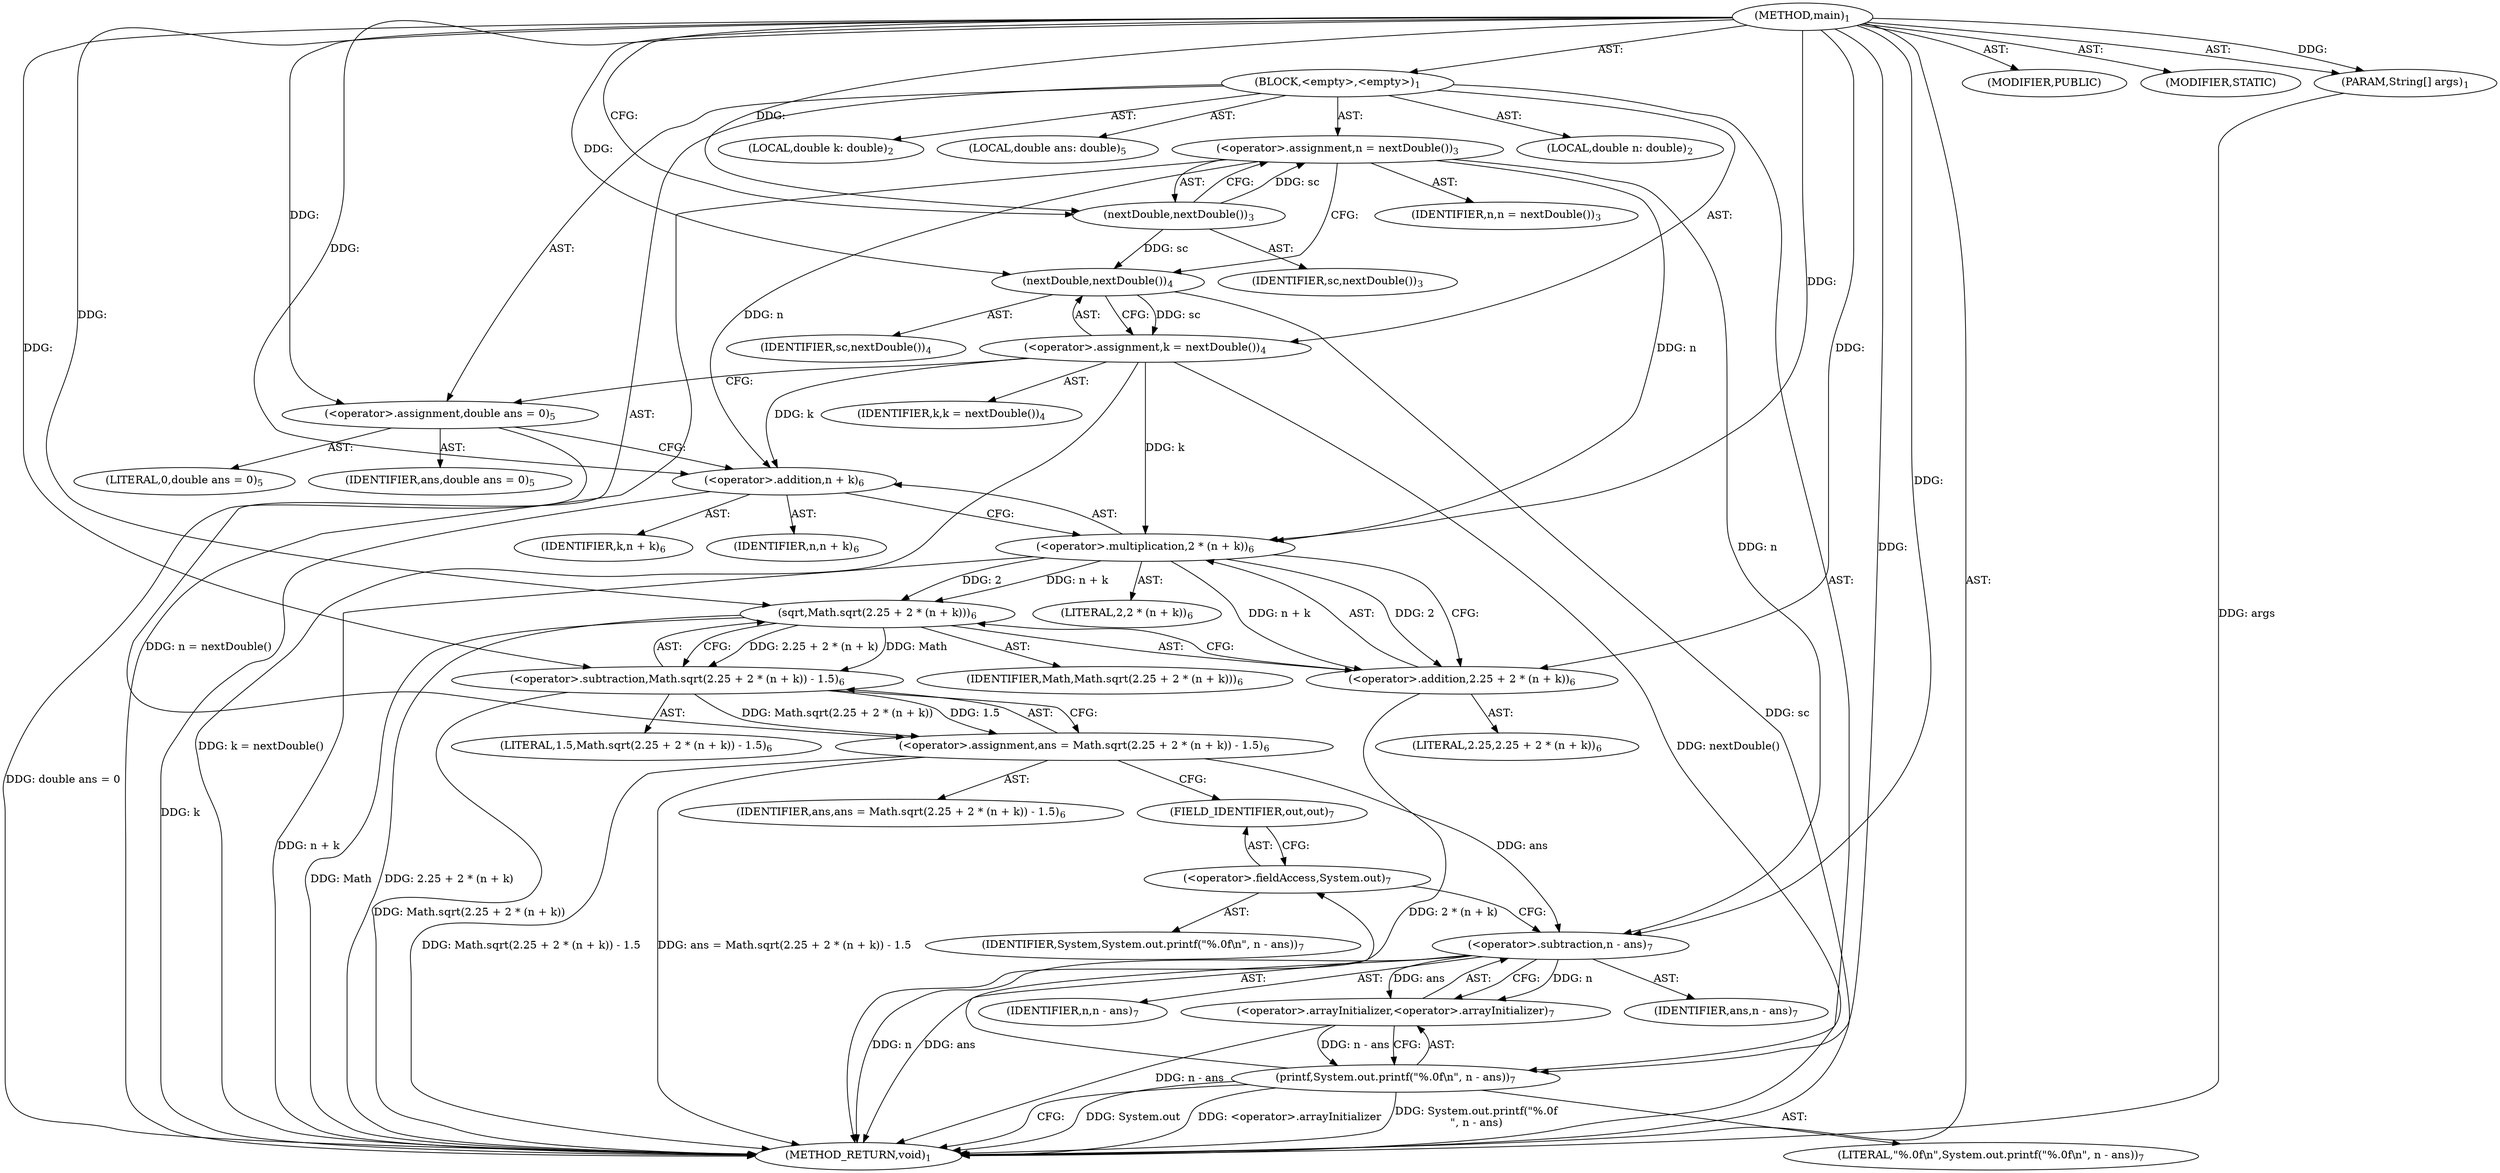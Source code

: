 digraph "main" {  
"17" [label = <(METHOD,main)<SUB>1</SUB>> ]
"18" [label = <(PARAM,String[] args)<SUB>1</SUB>> ]
"19" [label = <(BLOCK,&lt;empty&gt;,&lt;empty&gt;)<SUB>1</SUB>> ]
"20" [label = <(LOCAL,double n: double)<SUB>2</SUB>> ]
"21" [label = <(LOCAL,double k: double)<SUB>2</SUB>> ]
"22" [label = <(&lt;operator&gt;.assignment,n = nextDouble())<SUB>3</SUB>> ]
"23" [label = <(IDENTIFIER,n,n = nextDouble())<SUB>3</SUB>> ]
"24" [label = <(nextDouble,nextDouble())<SUB>3</SUB>> ]
"25" [label = <(IDENTIFIER,sc,nextDouble())<SUB>3</SUB>> ]
"26" [label = <(&lt;operator&gt;.assignment,k = nextDouble())<SUB>4</SUB>> ]
"27" [label = <(IDENTIFIER,k,k = nextDouble())<SUB>4</SUB>> ]
"28" [label = <(nextDouble,nextDouble())<SUB>4</SUB>> ]
"29" [label = <(IDENTIFIER,sc,nextDouble())<SUB>4</SUB>> ]
"30" [label = <(LOCAL,double ans: double)<SUB>5</SUB>> ]
"31" [label = <(&lt;operator&gt;.assignment,double ans = 0)<SUB>5</SUB>> ]
"32" [label = <(IDENTIFIER,ans,double ans = 0)<SUB>5</SUB>> ]
"33" [label = <(LITERAL,0,double ans = 0)<SUB>5</SUB>> ]
"34" [label = <(&lt;operator&gt;.assignment,ans = Math.sqrt(2.25 + 2 * (n + k)) - 1.5)<SUB>6</SUB>> ]
"35" [label = <(IDENTIFIER,ans,ans = Math.sqrt(2.25 + 2 * (n + k)) - 1.5)<SUB>6</SUB>> ]
"36" [label = <(&lt;operator&gt;.subtraction,Math.sqrt(2.25 + 2 * (n + k)) - 1.5)<SUB>6</SUB>> ]
"37" [label = <(sqrt,Math.sqrt(2.25 + 2 * (n + k)))<SUB>6</SUB>> ]
"38" [label = <(IDENTIFIER,Math,Math.sqrt(2.25 + 2 * (n + k)))<SUB>6</SUB>> ]
"39" [label = <(&lt;operator&gt;.addition,2.25 + 2 * (n + k))<SUB>6</SUB>> ]
"40" [label = <(LITERAL,2.25,2.25 + 2 * (n + k))<SUB>6</SUB>> ]
"41" [label = <(&lt;operator&gt;.multiplication,2 * (n + k))<SUB>6</SUB>> ]
"42" [label = <(LITERAL,2,2 * (n + k))<SUB>6</SUB>> ]
"43" [label = <(&lt;operator&gt;.addition,n + k)<SUB>6</SUB>> ]
"44" [label = <(IDENTIFIER,n,n + k)<SUB>6</SUB>> ]
"45" [label = <(IDENTIFIER,k,n + k)<SUB>6</SUB>> ]
"46" [label = <(LITERAL,1.5,Math.sqrt(2.25 + 2 * (n + k)) - 1.5)<SUB>6</SUB>> ]
"47" [label = <(printf,System.out.printf(&quot;%.0f\n&quot;, n - ans))<SUB>7</SUB>> ]
"48" [label = <(&lt;operator&gt;.fieldAccess,System.out)<SUB>7</SUB>> ]
"49" [label = <(IDENTIFIER,System,System.out.printf(&quot;%.0f\n&quot;, n - ans))<SUB>7</SUB>> ]
"50" [label = <(FIELD_IDENTIFIER,out,out)<SUB>7</SUB>> ]
"51" [label = <(LITERAL,&quot;%.0f\n&quot;,System.out.printf(&quot;%.0f\n&quot;, n - ans))<SUB>7</SUB>> ]
"52" [label = <(&lt;operator&gt;.arrayInitializer,&lt;operator&gt;.arrayInitializer)<SUB>7</SUB>> ]
"53" [label = <(&lt;operator&gt;.subtraction,n - ans)<SUB>7</SUB>> ]
"54" [label = <(IDENTIFIER,n,n - ans)<SUB>7</SUB>> ]
"55" [label = <(IDENTIFIER,ans,n - ans)<SUB>7</SUB>> ]
"56" [label = <(MODIFIER,PUBLIC)> ]
"57" [label = <(MODIFIER,STATIC)> ]
"58" [label = <(METHOD_RETURN,void)<SUB>1</SUB>> ]
  "17" -> "18"  [ label = "AST: "] 
  "17" -> "19"  [ label = "AST: "] 
  "17" -> "56"  [ label = "AST: "] 
  "17" -> "57"  [ label = "AST: "] 
  "17" -> "58"  [ label = "AST: "] 
  "19" -> "20"  [ label = "AST: "] 
  "19" -> "21"  [ label = "AST: "] 
  "19" -> "22"  [ label = "AST: "] 
  "19" -> "26"  [ label = "AST: "] 
  "19" -> "30"  [ label = "AST: "] 
  "19" -> "31"  [ label = "AST: "] 
  "19" -> "34"  [ label = "AST: "] 
  "19" -> "47"  [ label = "AST: "] 
  "22" -> "23"  [ label = "AST: "] 
  "22" -> "24"  [ label = "AST: "] 
  "24" -> "25"  [ label = "AST: "] 
  "26" -> "27"  [ label = "AST: "] 
  "26" -> "28"  [ label = "AST: "] 
  "28" -> "29"  [ label = "AST: "] 
  "31" -> "32"  [ label = "AST: "] 
  "31" -> "33"  [ label = "AST: "] 
  "34" -> "35"  [ label = "AST: "] 
  "34" -> "36"  [ label = "AST: "] 
  "36" -> "37"  [ label = "AST: "] 
  "36" -> "46"  [ label = "AST: "] 
  "37" -> "38"  [ label = "AST: "] 
  "37" -> "39"  [ label = "AST: "] 
  "39" -> "40"  [ label = "AST: "] 
  "39" -> "41"  [ label = "AST: "] 
  "41" -> "42"  [ label = "AST: "] 
  "41" -> "43"  [ label = "AST: "] 
  "43" -> "44"  [ label = "AST: "] 
  "43" -> "45"  [ label = "AST: "] 
  "47" -> "48"  [ label = "AST: "] 
  "47" -> "51"  [ label = "AST: "] 
  "47" -> "52"  [ label = "AST: "] 
  "48" -> "49"  [ label = "AST: "] 
  "48" -> "50"  [ label = "AST: "] 
  "52" -> "53"  [ label = "AST: "] 
  "53" -> "54"  [ label = "AST: "] 
  "53" -> "55"  [ label = "AST: "] 
  "22" -> "28"  [ label = "CFG: "] 
  "26" -> "31"  [ label = "CFG: "] 
  "31" -> "43"  [ label = "CFG: "] 
  "34" -> "50"  [ label = "CFG: "] 
  "47" -> "58"  [ label = "CFG: "] 
  "24" -> "22"  [ label = "CFG: "] 
  "28" -> "26"  [ label = "CFG: "] 
  "36" -> "34"  [ label = "CFG: "] 
  "48" -> "53"  [ label = "CFG: "] 
  "52" -> "47"  [ label = "CFG: "] 
  "37" -> "36"  [ label = "CFG: "] 
  "50" -> "48"  [ label = "CFG: "] 
  "53" -> "52"  [ label = "CFG: "] 
  "39" -> "37"  [ label = "CFG: "] 
  "41" -> "39"  [ label = "CFG: "] 
  "43" -> "41"  [ label = "CFG: "] 
  "17" -> "24"  [ label = "CFG: "] 
  "18" -> "58"  [ label = "DDG: args"] 
  "22" -> "58"  [ label = "DDG: n = nextDouble()"] 
  "28" -> "58"  [ label = "DDG: sc"] 
  "26" -> "58"  [ label = "DDG: nextDouble()"] 
  "26" -> "58"  [ label = "DDG: k = nextDouble()"] 
  "31" -> "58"  [ label = "DDG: double ans = 0"] 
  "43" -> "58"  [ label = "DDG: k"] 
  "41" -> "58"  [ label = "DDG: n + k"] 
  "39" -> "58"  [ label = "DDG: 2 * (n + k)"] 
  "37" -> "58"  [ label = "DDG: 2.25 + 2 * (n + k)"] 
  "36" -> "58"  [ label = "DDG: Math.sqrt(2.25 + 2 * (n + k))"] 
  "34" -> "58"  [ label = "DDG: Math.sqrt(2.25 + 2 * (n + k)) - 1.5"] 
  "34" -> "58"  [ label = "DDG: ans = Math.sqrt(2.25 + 2 * (n + k)) - 1.5"] 
  "47" -> "58"  [ label = "DDG: System.out"] 
  "53" -> "58"  [ label = "DDG: n"] 
  "53" -> "58"  [ label = "DDG: ans"] 
  "52" -> "58"  [ label = "DDG: n - ans"] 
  "47" -> "58"  [ label = "DDG: &lt;operator&gt;.arrayInitializer"] 
  "47" -> "58"  [ label = "DDG: System.out.printf(&quot;%.0f\n&quot;, n - ans)"] 
  "37" -> "58"  [ label = "DDG: Math"] 
  "17" -> "18"  [ label = "DDG: "] 
  "24" -> "22"  [ label = "DDG: sc"] 
  "28" -> "26"  [ label = "DDG: sc"] 
  "17" -> "31"  [ label = "DDG: "] 
  "36" -> "34"  [ label = "DDG: Math.sqrt(2.25 + 2 * (n + k))"] 
  "36" -> "34"  [ label = "DDG: 1.5"] 
  "17" -> "47"  [ label = "DDG: "] 
  "52" -> "47"  [ label = "DDG: n - ans"] 
  "17" -> "24"  [ label = "DDG: "] 
  "24" -> "28"  [ label = "DDG: sc"] 
  "17" -> "28"  [ label = "DDG: "] 
  "37" -> "36"  [ label = "DDG: Math"] 
  "37" -> "36"  [ label = "DDG: 2.25 + 2 * (n + k)"] 
  "17" -> "36"  [ label = "DDG: "] 
  "53" -> "52"  [ label = "DDG: n"] 
  "53" -> "52"  [ label = "DDG: ans"] 
  "17" -> "37"  [ label = "DDG: "] 
  "41" -> "37"  [ label = "DDG: 2"] 
  "41" -> "37"  [ label = "DDG: n + k"] 
  "17" -> "53"  [ label = "DDG: "] 
  "22" -> "53"  [ label = "DDG: n"] 
  "34" -> "53"  [ label = "DDG: ans"] 
  "17" -> "39"  [ label = "DDG: "] 
  "41" -> "39"  [ label = "DDG: 2"] 
  "41" -> "39"  [ label = "DDG: n + k"] 
  "17" -> "41"  [ label = "DDG: "] 
  "22" -> "41"  [ label = "DDG: n"] 
  "26" -> "41"  [ label = "DDG: k"] 
  "22" -> "43"  [ label = "DDG: n"] 
  "17" -> "43"  [ label = "DDG: "] 
  "26" -> "43"  [ label = "DDG: k"] 
}
